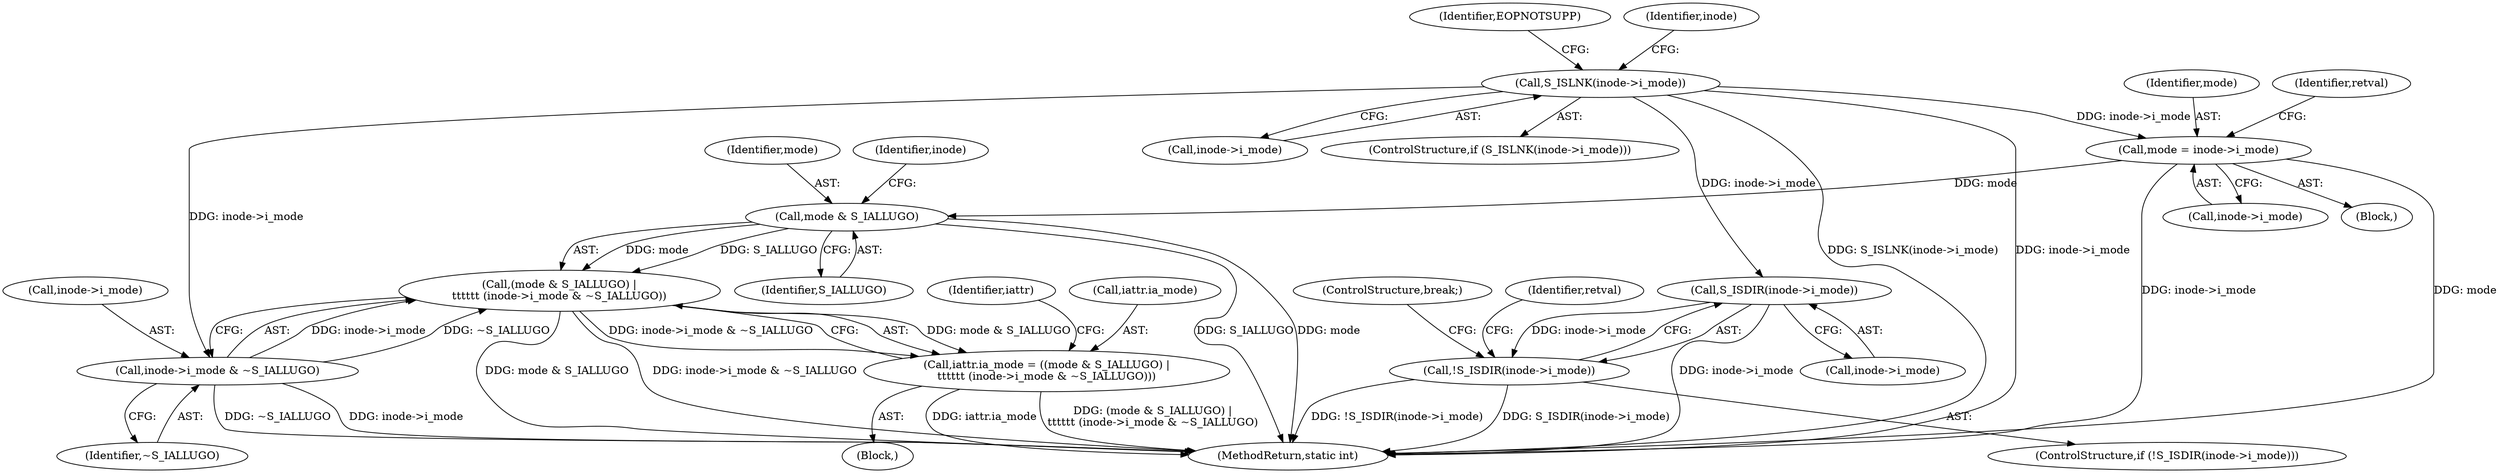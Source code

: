 digraph "1_linux_073931017b49d9458aa351605b43a7e34598caef@pointer" {
"1000139" [label="(Call,S_ISLNK(inode->i_mode))"];
"1000199" [label="(Call,mode = inode->i_mode)"];
"1000237" [label="(Call,mode & S_IALLUGO)"];
"1000236" [label="(Call,(mode & S_IALLUGO) |\n\t\t\t\t\t\t (inode->i_mode & ~S_IALLUGO))"];
"1000232" [label="(Call,iattr.ia_mode = ((mode & S_IALLUGO) |\n\t\t\t\t\t\t (inode->i_mode & ~S_IALLUGO)))"];
"1000240" [label="(Call,inode->i_mode & ~S_IALLUGO)"];
"1000258" [label="(Call,S_ISDIR(inode->i_mode))"];
"1000257" [label="(Call,!S_ISDIR(inode->i_mode))"];
"1000258" [label="(Call,S_ISDIR(inode->i_mode))"];
"1000140" [label="(Call,inode->i_mode)"];
"1000236" [label="(Call,(mode & S_IALLUGO) |\n\t\t\t\t\t\t (inode->i_mode & ~S_IALLUGO))"];
"1000233" [label="(Call,iattr.ia_mode)"];
"1000238" [label="(Identifier,mode)"];
"1000271" [label="(ControlStructure,break;)"];
"1000237" [label="(Call,mode & S_IALLUGO)"];
"1000216" [label="(Block,)"];
"1000139" [label="(Call,S_ISLNK(inode->i_mode))"];
"1000138" [label="(ControlStructure,if (S_ISLNK(inode->i_mode)))"];
"1000145" [label="(Identifier,EOPNOTSUPP)"];
"1000298" [label="(MethodReturn,static int)"];
"1000240" [label="(Call,inode->i_mode & ~S_IALLUGO)"];
"1000256" [label="(ControlStructure,if (!S_ISDIR(inode->i_mode)))"];
"1000201" [label="(Call,inode->i_mode)"];
"1000149" [label="(Identifier,inode)"];
"1000242" [label="(Identifier,inode)"];
"1000257" [label="(Call,!S_ISDIR(inode->i_mode))"];
"1000197" [label="(Block,)"];
"1000259" [label="(Call,inode->i_mode)"];
"1000199" [label="(Call,mode = inode->i_mode)"];
"1000247" [label="(Identifier,iattr)"];
"1000241" [label="(Call,inode->i_mode)"];
"1000200" [label="(Identifier,mode)"];
"1000239" [label="(Identifier,S_IALLUGO)"];
"1000264" [label="(Identifier,retval)"];
"1000205" [label="(Identifier,retval)"];
"1000232" [label="(Call,iattr.ia_mode = ((mode & S_IALLUGO) |\n\t\t\t\t\t\t (inode->i_mode & ~S_IALLUGO)))"];
"1000244" [label="(Identifier,~S_IALLUGO)"];
"1000139" -> "1000138"  [label="AST: "];
"1000139" -> "1000140"  [label="CFG: "];
"1000140" -> "1000139"  [label="AST: "];
"1000145" -> "1000139"  [label="CFG: "];
"1000149" -> "1000139"  [label="CFG: "];
"1000139" -> "1000298"  [label="DDG: S_ISLNK(inode->i_mode)"];
"1000139" -> "1000298"  [label="DDG: inode->i_mode"];
"1000139" -> "1000199"  [label="DDG: inode->i_mode"];
"1000139" -> "1000240"  [label="DDG: inode->i_mode"];
"1000139" -> "1000258"  [label="DDG: inode->i_mode"];
"1000199" -> "1000197"  [label="AST: "];
"1000199" -> "1000201"  [label="CFG: "];
"1000200" -> "1000199"  [label="AST: "];
"1000201" -> "1000199"  [label="AST: "];
"1000205" -> "1000199"  [label="CFG: "];
"1000199" -> "1000298"  [label="DDG: inode->i_mode"];
"1000199" -> "1000298"  [label="DDG: mode"];
"1000199" -> "1000237"  [label="DDG: mode"];
"1000237" -> "1000236"  [label="AST: "];
"1000237" -> "1000239"  [label="CFG: "];
"1000238" -> "1000237"  [label="AST: "];
"1000239" -> "1000237"  [label="AST: "];
"1000242" -> "1000237"  [label="CFG: "];
"1000237" -> "1000298"  [label="DDG: S_IALLUGO"];
"1000237" -> "1000298"  [label="DDG: mode"];
"1000237" -> "1000236"  [label="DDG: mode"];
"1000237" -> "1000236"  [label="DDG: S_IALLUGO"];
"1000236" -> "1000232"  [label="AST: "];
"1000236" -> "1000240"  [label="CFG: "];
"1000240" -> "1000236"  [label="AST: "];
"1000232" -> "1000236"  [label="CFG: "];
"1000236" -> "1000298"  [label="DDG: mode & S_IALLUGO"];
"1000236" -> "1000298"  [label="DDG: inode->i_mode & ~S_IALLUGO"];
"1000236" -> "1000232"  [label="DDG: mode & S_IALLUGO"];
"1000236" -> "1000232"  [label="DDG: inode->i_mode & ~S_IALLUGO"];
"1000240" -> "1000236"  [label="DDG: inode->i_mode"];
"1000240" -> "1000236"  [label="DDG: ~S_IALLUGO"];
"1000232" -> "1000216"  [label="AST: "];
"1000233" -> "1000232"  [label="AST: "];
"1000247" -> "1000232"  [label="CFG: "];
"1000232" -> "1000298"  [label="DDG: (mode & S_IALLUGO) |\n\t\t\t\t\t\t (inode->i_mode & ~S_IALLUGO)"];
"1000232" -> "1000298"  [label="DDG: iattr.ia_mode"];
"1000240" -> "1000244"  [label="CFG: "];
"1000241" -> "1000240"  [label="AST: "];
"1000244" -> "1000240"  [label="AST: "];
"1000240" -> "1000298"  [label="DDG: ~S_IALLUGO"];
"1000240" -> "1000298"  [label="DDG: inode->i_mode"];
"1000258" -> "1000257"  [label="AST: "];
"1000258" -> "1000259"  [label="CFG: "];
"1000259" -> "1000258"  [label="AST: "];
"1000257" -> "1000258"  [label="CFG: "];
"1000258" -> "1000298"  [label="DDG: inode->i_mode"];
"1000258" -> "1000257"  [label="DDG: inode->i_mode"];
"1000257" -> "1000256"  [label="AST: "];
"1000264" -> "1000257"  [label="CFG: "];
"1000271" -> "1000257"  [label="CFG: "];
"1000257" -> "1000298"  [label="DDG: S_ISDIR(inode->i_mode)"];
"1000257" -> "1000298"  [label="DDG: !S_ISDIR(inode->i_mode)"];
}
